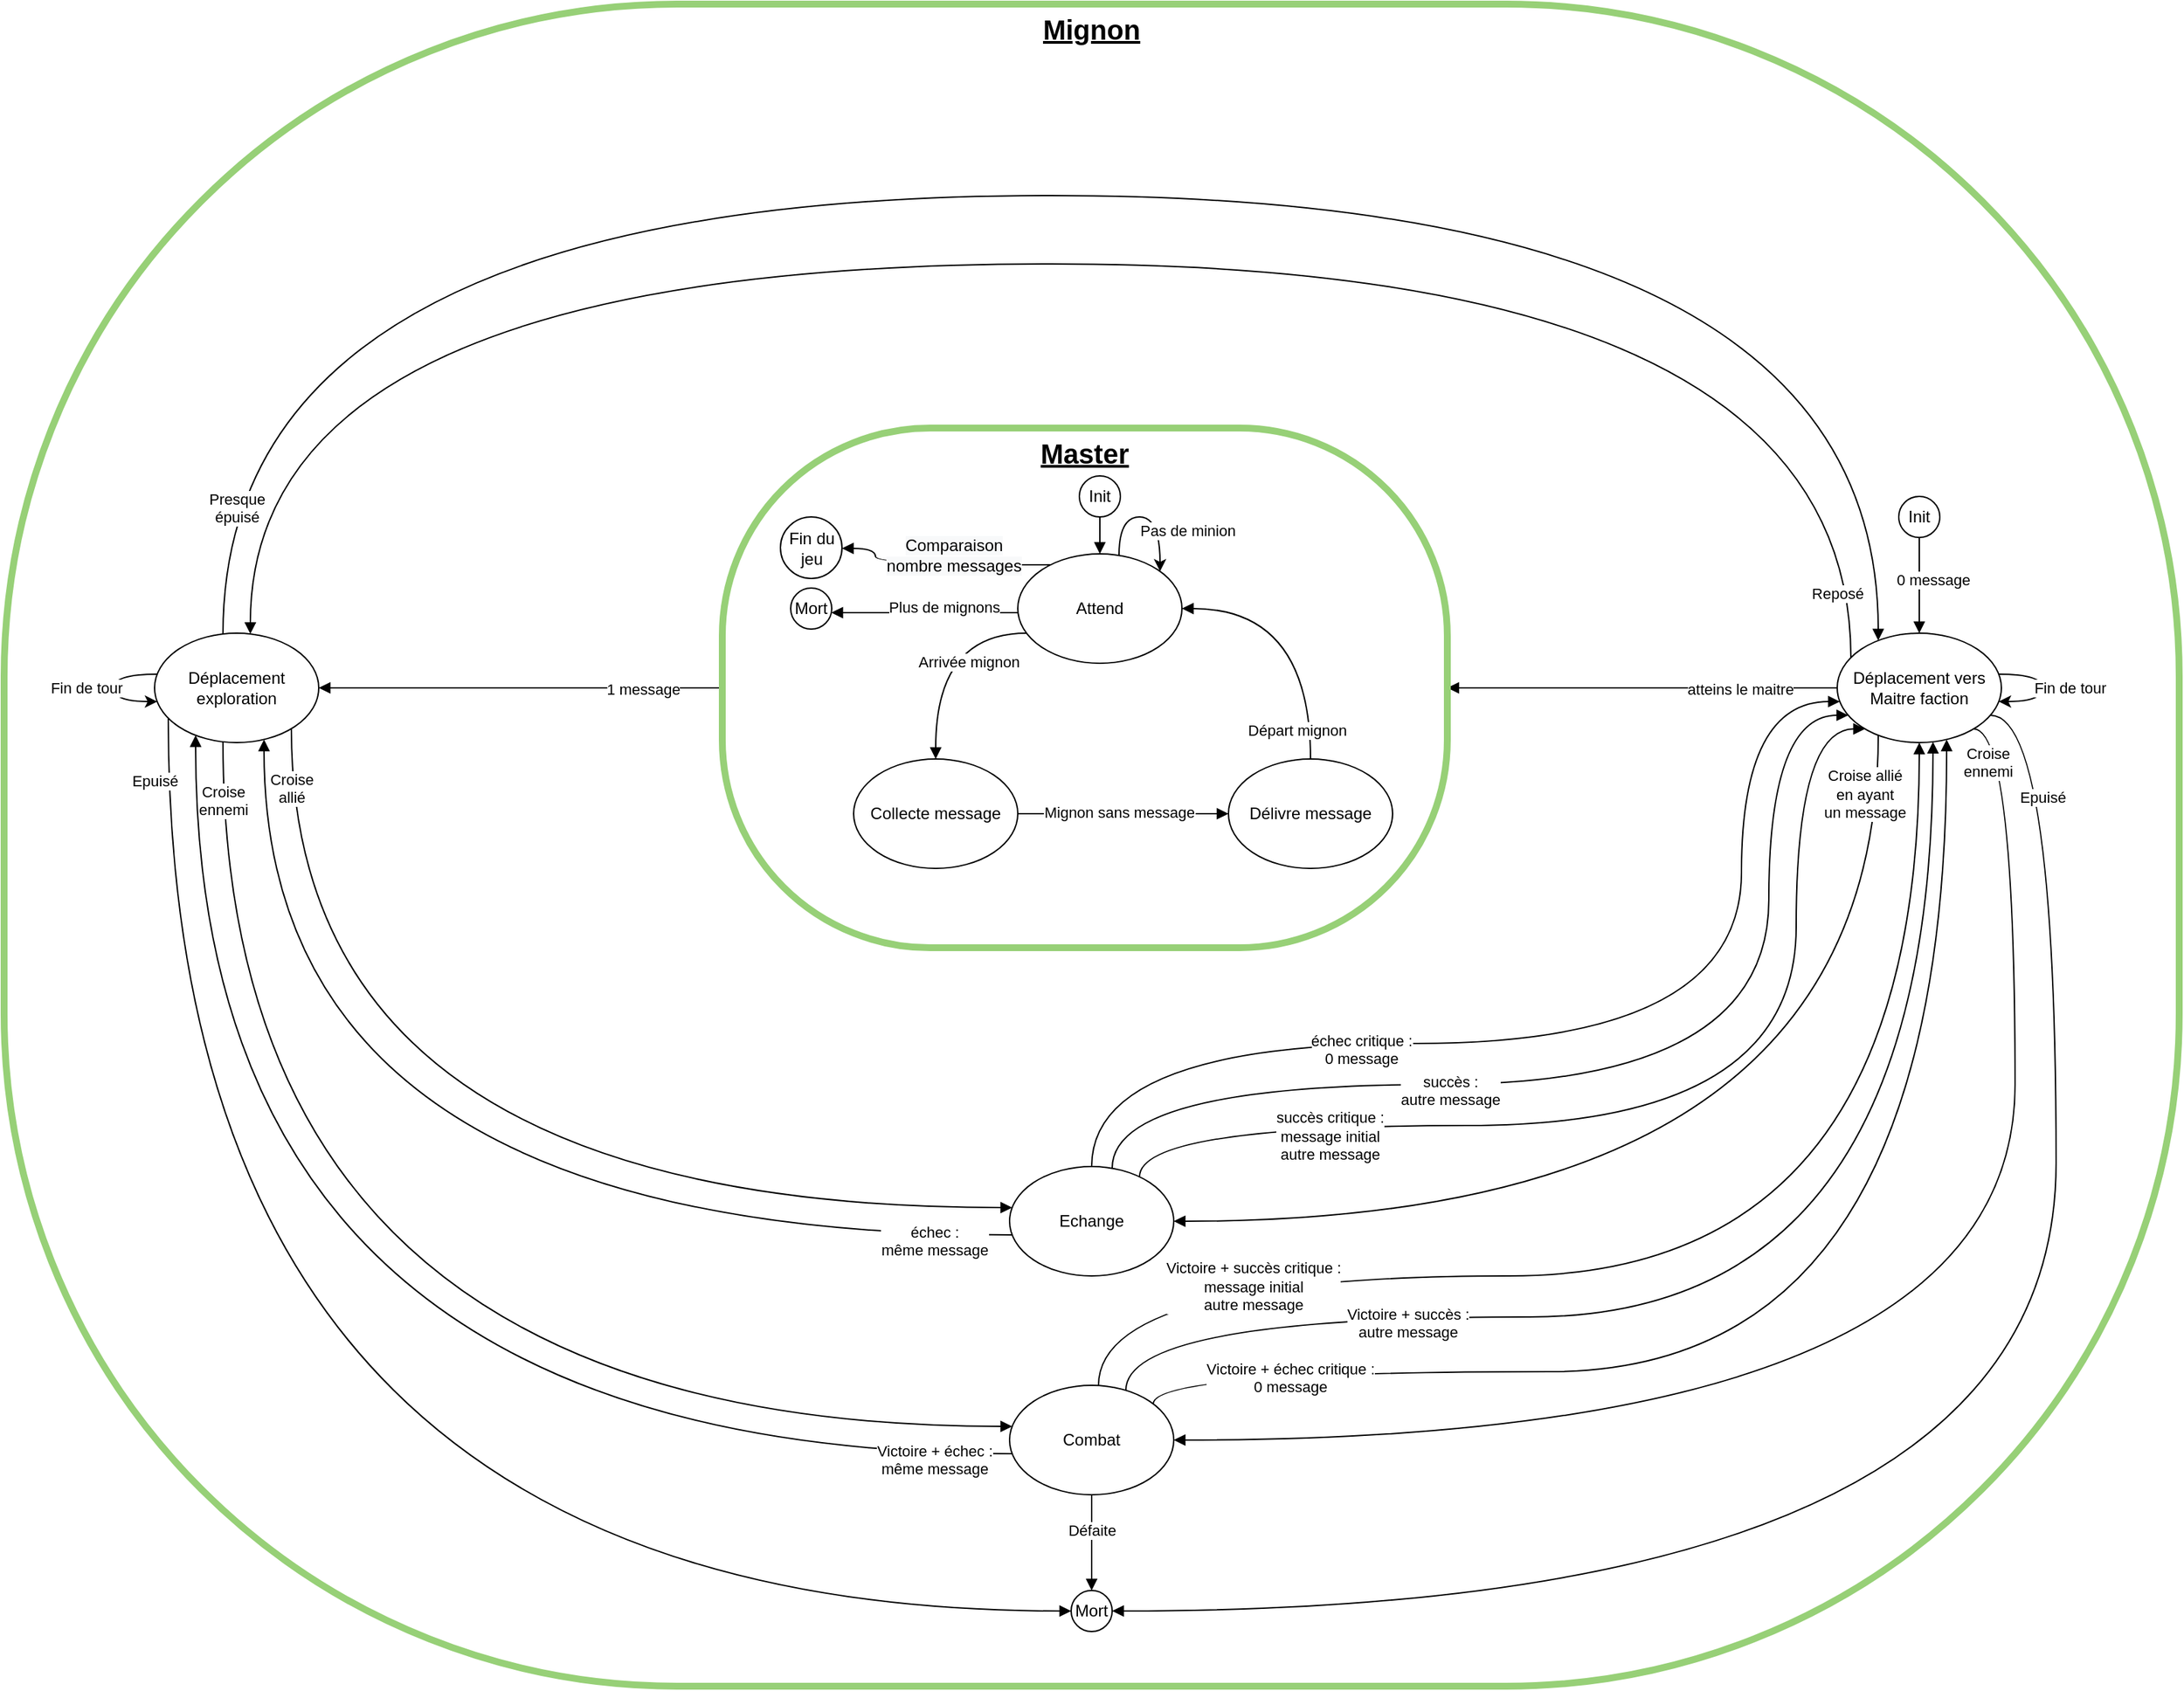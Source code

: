 <mxfile version="15.7.3" type="device"><diagram id="q_s2pD9AUIf0P6xuWTzg" name="Page-1"><mxGraphModel dx="560" dy="898" grid="1" gridSize="10" guides="1" tooltips="1" connect="1" arrows="1" fold="1" page="1" pageScale="1" pageWidth="827" pageHeight="1169" math="0" shadow="0"><root><mxCell id="0"/><mxCell id="1" parent="0"/><mxCell id="hhXlQBwQryzKbZ6QnJjO-1" value="Mignon" style="rounded=1;whiteSpace=wrap;html=1;strokeColor=#97D077;strokeWidth=5;fillColor=none;verticalAlign=top;fontStyle=5;fontSize=20;arcSize=40;" parent="1" vertex="1"><mxGeometry x="20" y="40" width="1590" height="1230" as="geometry"/></mxCell><mxCell id="hhXlQBwQryzKbZ6QnJjO-2" value="Epuisé" style="edgeStyle=orthogonalEdgeStyle;curved=1;orthogonalLoop=1;jettySize=auto;html=1;endArrow=block;endSize=6;targetPerimeterSpacing=0;verticalAlign=bottom;" parent="1" source="hhXlQBwQryzKbZ6QnJjO-4" target="hhXlQBwQryzKbZ6QnJjO-16" edge="1"><mxGeometry x="-0.916" y="-10" relative="1" as="geometry"><Array as="points"><mxPoint x="140" y="1215"/></Array><mxPoint as="offset"/></mxGeometry></mxCell><mxCell id="hhXlQBwQryzKbZ6QnJjO-3" value="Presque&lt;br&gt;épuisé" style="edgeStyle=orthogonalEdgeStyle;curved=1;orthogonalLoop=1;jettySize=auto;html=1;endArrow=block;endSize=6;targetPerimeterSpacing=0;verticalAlign=bottom;" parent="1" source="hhXlQBwQryzKbZ6QnJjO-4" target="hhXlQBwQryzKbZ6QnJjO-15" edge="1"><mxGeometry x="-0.917" y="-10" relative="1" as="geometry"><Array as="points"><mxPoint x="180" y="180"/><mxPoint x="1390" y="180"/></Array><mxPoint as="offset"/></mxGeometry></mxCell><mxCell id="hhXlQBwQryzKbZ6QnJjO-4" value="Déplacement&lt;br&gt;exploration" style="ellipse;whiteSpace=wrap;html=1;strokeColor=default;strokeWidth=1;" parent="1" vertex="1"><mxGeometry x="130" y="500" width="120" height="80" as="geometry"/></mxCell><mxCell id="hhXlQBwQryzKbZ6QnJjO-5" value="Défaite" style="edgeStyle=orthogonalEdgeStyle;curved=1;orthogonalLoop=1;jettySize=auto;html=1;endArrow=block;endSize=6;targetPerimeterSpacing=0;verticalAlign=bottom;" parent="1" source="hhXlQBwQryzKbZ6QnJjO-7" target="hhXlQBwQryzKbZ6QnJjO-16" edge="1"><mxGeometry relative="1" as="geometry"><Array as="points"><mxPoint x="820" y="1110"/><mxPoint x="820" y="1110"/></Array></mxGeometry></mxCell><mxCell id="hhXlQBwQryzKbZ6QnJjO-6" value="Victoire + succès :&lt;br&gt;autre message" style="edgeStyle=orthogonalEdgeStyle;curved=1;orthogonalLoop=1;jettySize=auto;html=1;endArrow=block;endSize=6;targetPerimeterSpacing=0;verticalAlign=bottom;" parent="1" source="hhXlQBwQryzKbZ6QnJjO-7" target="hhXlQBwQryzKbZ6QnJjO-15" edge="1"><mxGeometry x="-0.512" y="-20" relative="1" as="geometry"><mxPoint x="832" y="580" as="sourcePoint"/><Array as="points"><mxPoint x="840" y="1000"/><mxPoint x="1430" y="1000"/></Array><mxPoint as="offset"/></mxGeometry></mxCell><mxCell id="hhXlQBwQryzKbZ6QnJjO-7" value="Combat" style="ellipse;whiteSpace=wrap;html=1;strokeColor=default;strokeWidth=1;" parent="1" vertex="1"><mxGeometry x="755" y="1050" width="120" height="80" as="geometry"/></mxCell><mxCell id="hhXlQBwQryzKbZ6QnJjO-8" value="Echange" style="ellipse;whiteSpace=wrap;html=1;strokeColor=default;strokeWidth=1;" parent="1" vertex="1"><mxGeometry x="755" y="890" width="120" height="80" as="geometry"/></mxCell><mxCell id="hhXlQBwQryzKbZ6QnJjO-9" value="Init" style="ellipse;whiteSpace=wrap;html=1;aspect=fixed;strokeColor=default;strokeWidth=1;" parent="1" vertex="1"><mxGeometry x="1405" y="400" width="30" height="30" as="geometry"/></mxCell><mxCell id="hhXlQBwQryzKbZ6QnJjO-10" value="0 message" style="html=1;verticalAlign=bottom;endArrow=block;endSize=6;targetPerimeterSpacing=0;edgeStyle=orthogonalEdgeStyle;curved=1;" parent="1" source="hhXlQBwQryzKbZ6QnJjO-9" target="hhXlQBwQryzKbZ6QnJjO-15" edge="1"><mxGeometry x="0.143" y="10" width="80" relative="1" as="geometry"><mxPoint x="416" y="310" as="sourcePoint"/><mxPoint x="496" y="310" as="targetPoint"/><mxPoint as="offset"/></mxGeometry></mxCell><mxCell id="hhXlQBwQryzKbZ6QnJjO-11" value="Croise&lt;br&gt;ennemi" style="html=1;verticalAlign=bottom;endArrow=block;endSize=6;targetPerimeterSpacing=0;edgeStyle=orthogonalEdgeStyle;curved=1;" parent="1" source="hhXlQBwQryzKbZ6QnJjO-4" target="hhXlQBwQryzKbZ6QnJjO-7" edge="1"><mxGeometry x="-0.891" width="80" relative="1" as="geometry"><mxPoint x="456" y="470" as="sourcePoint"/><mxPoint x="611" y="400" as="targetPoint"/><Array as="points"><mxPoint x="180" y="1080"/></Array><mxPoint as="offset"/></mxGeometry></mxCell><mxCell id="hhXlQBwQryzKbZ6QnJjO-12" value="Croise&lt;br&gt;allié" style="html=1;verticalAlign=bottom;endArrow=block;endSize=6;targetPerimeterSpacing=0;edgeStyle=orthogonalEdgeStyle;curved=1;" parent="1" source="hhXlQBwQryzKbZ6QnJjO-4" target="hhXlQBwQryzKbZ6QnJjO-8" edge="1"><mxGeometry x="-0.866" width="80" relative="1" as="geometry"><mxPoint x="646" y="290" as="sourcePoint"/><mxPoint x="646" y="370" as="targetPoint"/><Array as="points"><mxPoint x="230" y="920"/></Array><mxPoint as="offset"/></mxGeometry></mxCell><mxCell id="hhXlQBwQryzKbZ6QnJjO-13" value="Epuisé" style="edgeStyle=orthogonalEdgeStyle;curved=1;orthogonalLoop=1;jettySize=auto;html=1;endArrow=block;endSize=6;targetPerimeterSpacing=0;verticalAlign=bottom;" parent="1" source="hhXlQBwQryzKbZ6QnJjO-15" target="hhXlQBwQryzKbZ6QnJjO-16" edge="1"><mxGeometry x="-0.831" y="-10" relative="1" as="geometry"><Array as="points"><mxPoint x="1520" y="560"/><mxPoint x="1520" y="1215"/></Array><mxPoint as="offset"/></mxGeometry></mxCell><mxCell id="hhXlQBwQryzKbZ6QnJjO-14" value="Reposé" style="edgeStyle=orthogonalEdgeStyle;curved=1;orthogonalLoop=1;jettySize=auto;html=1;endArrow=block;endSize=6;targetPerimeterSpacing=0;verticalAlign=bottom;" parent="1" source="hhXlQBwQryzKbZ6QnJjO-15" target="hhXlQBwQryzKbZ6QnJjO-4" edge="1"><mxGeometry x="-0.956" y="10" relative="1" as="geometry"><Array as="points"><mxPoint x="1370" y="230"/><mxPoint x="200" y="230"/></Array><mxPoint as="offset"/></mxGeometry></mxCell><mxCell id="hhXlQBwQryzKbZ6QnJjO-15" value="Déplacement vers&lt;br&gt;Maitre faction" style="ellipse;whiteSpace=wrap;html=1;strokeColor=default;strokeWidth=1;" parent="1" vertex="1"><mxGeometry x="1360" y="500" width="120" height="80" as="geometry"/></mxCell><mxCell id="hhXlQBwQryzKbZ6QnJjO-16" value="Mort" style="ellipse;whiteSpace=wrap;html=1;strokeColor=default;strokeWidth=1;" parent="1" vertex="1"><mxGeometry x="800" y="1200" width="30" height="30" as="geometry"/></mxCell><mxCell id="hhXlQBwQryzKbZ6QnJjO-17" value="Croise&lt;br&gt;ennemi" style="html=1;verticalAlign=bottom;endArrow=block;endSize=6;targetPerimeterSpacing=0;edgeStyle=orthogonalEdgeStyle;curved=1;" parent="1" source="hhXlQBwQryzKbZ6QnJjO-15" target="hhXlQBwQryzKbZ6QnJjO-7" edge="1"><mxGeometry x="-0.879" y="-20" width="80" relative="1" as="geometry"><mxPoint x="646" y="290" as="sourcePoint"/><mxPoint x="636" y="410" as="targetPoint"/><Array as="points"><mxPoint x="1490" y="570"/><mxPoint x="1490" y="1090"/></Array><mxPoint as="offset"/></mxGeometry></mxCell><mxCell id="hhXlQBwQryzKbZ6QnJjO-18" value="atteins le maitre" style="html=1;verticalAlign=bottom;endArrow=block;endSize=6;targetPerimeterSpacing=0;edgeStyle=orthogonalEdgeStyle;curved=1;" parent="1" source="hhXlQBwQryzKbZ6QnJjO-15" target="hhXlQBwQryzKbZ6QnJjO-30" edge="1"><mxGeometry x="-0.5" y="10" width="80" relative="1" as="geometry"><mxPoint x="646" y="530" as="sourcePoint"/><mxPoint x="1180" y="540" as="targetPoint"/><mxPoint as="offset"/></mxGeometry></mxCell><mxCell id="hhXlQBwQryzKbZ6QnJjO-19" value="1 message" style="html=1;verticalAlign=bottom;endArrow=block;endSize=6;targetPerimeterSpacing=0;edgeStyle=orthogonalEdgeStyle;curved=1;" parent="1" source="hhXlQBwQryzKbZ6QnJjO-30" target="hhXlQBwQryzKbZ6QnJjO-4" edge="1"><mxGeometry x="-0.6" y="10" width="80" relative="1" as="geometry"><mxPoint x="390" y="530" as="sourcePoint"/><mxPoint x="836" y="410" as="targetPoint"/><mxPoint x="1" as="offset"/></mxGeometry></mxCell><mxCell id="hhXlQBwQryzKbZ6QnJjO-21" value="succès :&lt;br&gt;autre message" style="html=1;verticalAlign=bottom;endArrow=block;endSize=6;targetPerimeterSpacing=0;edgeStyle=orthogonalEdgeStyle;curved=1;" parent="1" source="hhXlQBwQryzKbZ6QnJjO-8" target="hhXlQBwQryzKbZ6QnJjO-15" edge="1"><mxGeometry x="-0.29" y="-20" width="80" relative="1" as="geometry"><mxPoint x="906" y="290" as="sourcePoint"/><mxPoint x="1036" y="290" as="targetPoint"/><mxPoint as="offset"/><Array as="points"><mxPoint x="830" y="830"/><mxPoint x="1310" y="830"/><mxPoint x="1310" y="560"/></Array></mxGeometry></mxCell><mxCell id="hhXlQBwQryzKbZ6QnJjO-22" value="succès critique : &lt;br&gt;message initial&lt;br&gt;autre message" style="html=1;verticalAlign=bottom;endArrow=block;endSize=6;targetPerimeterSpacing=0;edgeStyle=orthogonalEdgeStyle;curved=1;startArrow=none;" parent="1" source="hhXlQBwQryzKbZ6QnJjO-8" target="hhXlQBwQryzKbZ6QnJjO-15" edge="1"><mxGeometry x="-0.589" y="-30" width="80" relative="1" as="geometry"><mxPoint x="1200" y="550" as="sourcePoint"/><mxPoint x="985.98" y="280" as="targetPoint"/><mxPoint as="offset"/><Array as="points"><mxPoint x="850" y="860"/><mxPoint x="1330" y="860"/><mxPoint x="1330" y="570"/></Array></mxGeometry></mxCell><mxCell id="hhXlQBwQryzKbZ6QnJjO-23" value="Croise allié &lt;br&gt;en ayant&lt;br&gt;un message" style="html=1;verticalAlign=bottom;endArrow=block;endSize=6;targetPerimeterSpacing=0;edgeStyle=orthogonalEdgeStyle;curved=1;" parent="1" source="hhXlQBwQryzKbZ6QnJjO-15" target="hhXlQBwQryzKbZ6QnJjO-8" edge="1"><mxGeometry x="-0.85" y="-10" width="80" relative="1" as="geometry"><mxPoint x="1063" y="310.002" as="sourcePoint"/><mxPoint x="812" y="584.32" as="targetPoint"/><Array as="points"><mxPoint x="1390" y="930"/></Array><mxPoint as="offset"/></mxGeometry></mxCell><mxCell id="hhXlQBwQryzKbZ6QnJjO-24" value="échec :&lt;br&gt;même message" style="html=1;verticalAlign=bottom;endArrow=block;endSize=6;targetPerimeterSpacing=0;edgeStyle=orthogonalEdgeStyle;curved=1;" parent="1" source="hhXlQBwQryzKbZ6QnJjO-8" target="hhXlQBwQryzKbZ6QnJjO-4" edge="1"><mxGeometry x="-0.875" y="20" width="80" relative="1" as="geometry"><mxPoint x="722" y="360" as="sourcePoint"/><mxPoint x="482" y="480" as="targetPoint"/><Array as="points"><mxPoint x="210" y="940"/></Array><mxPoint as="offset"/></mxGeometry></mxCell><mxCell id="hhXlQBwQryzKbZ6QnJjO-25" value="échec critique : &lt;br&gt;0 message" style="html=1;verticalAlign=bottom;endArrow=block;endSize=6;targetPerimeterSpacing=0;edgeStyle=orthogonalEdgeStyle;curved=1;" parent="1" source="hhXlQBwQryzKbZ6QnJjO-8" target="hhXlQBwQryzKbZ6QnJjO-15" edge="1"><mxGeometry x="-0.354" y="-20" width="80" relative="1" as="geometry"><mxPoint x="849.095" y="460" as="sourcePoint"/><mxPoint x="1004.038" y="320" as="targetPoint"/><mxPoint as="offset"/><Array as="points"><mxPoint x="815" y="800"/><mxPoint x="1290" y="800"/><mxPoint x="1290" y="550"/></Array></mxGeometry></mxCell><mxCell id="hhXlQBwQryzKbZ6QnJjO-26" value="Victoire + succès critique :&lt;br&gt;message initial&lt;br&gt;autre message" style="edgeStyle=orthogonalEdgeStyle;curved=1;orthogonalLoop=1;jettySize=auto;html=1;endArrow=block;endSize=6;targetPerimeterSpacing=0;verticalAlign=bottom;" parent="1" source="hhXlQBwQryzKbZ6QnJjO-7" target="hhXlQBwQryzKbZ6QnJjO-15" edge="1"><mxGeometry x="-0.638" y="-30" relative="1" as="geometry"><mxPoint x="851" y="600" as="sourcePoint"/><mxPoint x="1092" y="332" as="targetPoint"/><Array as="points"><mxPoint x="820" y="970"/><mxPoint x="1420" y="970"/></Array><mxPoint as="offset"/></mxGeometry></mxCell><mxCell id="hhXlQBwQryzKbZ6QnJjO-27" value="Victoire + échec :&lt;br&gt;même message" style="edgeStyle=orthogonalEdgeStyle;curved=1;orthogonalLoop=1;jettySize=auto;html=1;endArrow=block;endSize=6;targetPerimeterSpacing=0;verticalAlign=bottom;" parent="1" source="hhXlQBwQryzKbZ6QnJjO-7" target="hhXlQBwQryzKbZ6QnJjO-4" edge="1"><mxGeometry x="-0.899" y="20" relative="1" as="geometry"><mxPoint x="602" y="710" as="sourcePoint"/><mxPoint x="642" y="420" as="targetPoint"/><mxPoint as="offset"/><Array as="points"><mxPoint x="160" y="1100"/></Array></mxGeometry></mxCell><mxCell id="hhXlQBwQryzKbZ6QnJjO-28" value="Victoire + échec critique :&lt;br&gt;0 message" style="edgeStyle=orthogonalEdgeStyle;curved=1;orthogonalLoop=1;jettySize=auto;html=1;endArrow=block;endSize=6;targetPerimeterSpacing=0;verticalAlign=bottom;" parent="1" source="hhXlQBwQryzKbZ6QnJjO-7" target="hhXlQBwQryzKbZ6QnJjO-15" edge="1"><mxGeometry x="-0.768" y="-20" relative="1" as="geometry"><mxPoint x="833.426" y="628.284" as="sourcePoint"/><mxPoint x="1116" y="300" as="targetPoint"/><Array as="points"><mxPoint x="860" y="1040"/><mxPoint x="1440" y="1040"/></Array><mxPoint as="offset"/></mxGeometry></mxCell><mxCell id="hhXlQBwQryzKbZ6QnJjO-29" value="" style="group" parent="1" vertex="1" connectable="0"><mxGeometry x="500" y="290" width="620" height="510" as="geometry"/></mxCell><mxCell id="hhXlQBwQryzKbZ6QnJjO-30" value="Master" style="rounded=1;whiteSpace=wrap;html=1;strokeColor=#97D077;strokeWidth=5;fillColor=none;verticalAlign=top;fontStyle=5;fontSize=20;arcSize=40;" parent="hhXlQBwQryzKbZ6QnJjO-29" vertex="1"><mxGeometry x="45" y="60" width="530" height="380" as="geometry"/></mxCell><mxCell id="hhXlQBwQryzKbZ6QnJjO-31" value="Init" style="ellipse;whiteSpace=wrap;html=1;aspect=fixed;strokeColor=default;strokeWidth=1;" parent="hhXlQBwQryzKbZ6QnJjO-29" vertex="1"><mxGeometry x="306" y="95" width="30" height="30" as="geometry"/></mxCell><mxCell id="hhXlQBwQryzKbZ6QnJjO-32" value="Attend" style="ellipse;whiteSpace=wrap;html=1;strokeColor=default;strokeWidth=1;" parent="hhXlQBwQryzKbZ6QnJjO-29" vertex="1"><mxGeometry x="261" y="152" width="120" height="80" as="geometry"/></mxCell><mxCell id="hhXlQBwQryzKbZ6QnJjO-33" style="edgeStyle=orthogonalEdgeStyle;curved=1;orthogonalLoop=1;jettySize=auto;html=1;fontSize=20;endArrow=block;endSize=6;targetPerimeterSpacing=0;strokeWidth=1;verticalAlign=bottom;" parent="hhXlQBwQryzKbZ6QnJjO-29" source="hhXlQBwQryzKbZ6QnJjO-31" target="hhXlQBwQryzKbZ6QnJjO-32" edge="1"><mxGeometry relative="1" as="geometry"/></mxCell><mxCell id="hhXlQBwQryzKbZ6QnJjO-34" value="Collecte message" style="ellipse;whiteSpace=wrap;html=1;strokeColor=default;strokeWidth=1;" parent="hhXlQBwQryzKbZ6QnJjO-29" vertex="1"><mxGeometry x="141" y="302" width="120" height="80" as="geometry"/></mxCell><mxCell id="hhXlQBwQryzKbZ6QnJjO-35" value="&lt;div&gt;Arrivée mignon&lt;/div&gt;" style="edgeStyle=orthogonalEdgeStyle;curved=1;orthogonalLoop=1;jettySize=auto;html=1;endArrow=block;endSize=6;targetPerimeterSpacing=0;verticalAlign=bottom;" parent="hhXlQBwQryzKbZ6QnJjO-29" source="hhXlQBwQryzKbZ6QnJjO-32" target="hhXlQBwQryzKbZ6QnJjO-34" edge="1"><mxGeometry x="0.217" y="24" relative="1" as="geometry"><Array as="points"><mxPoint x="201" y="210"/></Array><mxPoint as="offset"/></mxGeometry></mxCell><mxCell id="hhXlQBwQryzKbZ6QnJjO-36" value="Départ mignon" style="edgeStyle=orthogonalEdgeStyle;curved=1;orthogonalLoop=1;jettySize=auto;html=1;endArrow=block;endSize=6;targetPerimeterSpacing=0;verticalAlign=bottom;" parent="hhXlQBwQryzKbZ6QnJjO-29" source="hhXlQBwQryzKbZ6QnJjO-37" target="hhXlQBwQryzKbZ6QnJjO-32" edge="1"><mxGeometry x="-0.882" y="10" relative="1" as="geometry"><Array as="points"><mxPoint x="475" y="192"/></Array><mxPoint as="offset"/></mxGeometry></mxCell><mxCell id="hhXlQBwQryzKbZ6QnJjO-37" value="Délivre message" style="ellipse;whiteSpace=wrap;html=1;strokeColor=default;strokeWidth=1;" parent="hhXlQBwQryzKbZ6QnJjO-29" vertex="1"><mxGeometry x="415" y="302" width="120" height="80" as="geometry"/></mxCell><mxCell id="hhXlQBwQryzKbZ6QnJjO-39" value="Mignon sans message" style="edgeStyle=orthogonalEdgeStyle;curved=1;orthogonalLoop=1;jettySize=auto;html=1;endArrow=block;endSize=6;targetPerimeterSpacing=0;verticalAlign=bottom;" parent="hhXlQBwQryzKbZ6QnJjO-29" source="hhXlQBwQryzKbZ6QnJjO-34" target="hhXlQBwQryzKbZ6QnJjO-37" edge="1"><mxGeometry x="-0.039" y="-8" relative="1" as="geometry"><mxPoint as="offset"/></mxGeometry></mxCell><mxCell id="hhXlQBwQryzKbZ6QnJjO-42" value="Fin du jeu" style="ellipse;whiteSpace=wrap;html=1;strokeColor=default;strokeWidth=1;" parent="hhXlQBwQryzKbZ6QnJjO-29" vertex="1"><mxGeometry x="87.5" y="125" width="45" height="45" as="geometry"/></mxCell><mxCell id="hhXlQBwQryzKbZ6QnJjO-43" value="&lt;span style=&quot;font-size: 12px ; background-color: rgb(248 , 249 , 250)&quot;&gt;Comparaison&lt;br&gt;nombre messages&lt;/span&gt;" style="edgeStyle=orthogonalEdgeStyle;curved=1;orthogonalLoop=1;jettySize=auto;html=1;endArrow=block;endSize=6;targetPerimeterSpacing=0;verticalAlign=bottom;" parent="hhXlQBwQryzKbZ6QnJjO-29" source="hhXlQBwQryzKbZ6QnJjO-32" target="hhXlQBwQryzKbZ6QnJjO-42" edge="1"><mxGeometry x="-0.149" y="10" relative="1" as="geometry"><Array as="points"><mxPoint x="157" y="160"/><mxPoint x="157" y="148"/></Array><mxPoint x="-1" as="offset"/></mxGeometry></mxCell><mxCell id="hhXlQBwQryzKbZ6QnJjO-44" value="Mort" style="ellipse;whiteSpace=wrap;html=1;strokeColor=default;strokeWidth=1;" parent="hhXlQBwQryzKbZ6QnJjO-29" vertex="1"><mxGeometry x="95" y="177" width="30" height="30" as="geometry"/></mxCell><mxCell id="hhXlQBwQryzKbZ6QnJjO-45" value="Plus de mignons" style="edgeStyle=orthogonalEdgeStyle;curved=1;orthogonalLoop=1;jettySize=auto;html=1;endArrow=block;endSize=6;targetPerimeterSpacing=0;verticalAlign=bottom;" parent="hhXlQBwQryzKbZ6QnJjO-29" source="hhXlQBwQryzKbZ6QnJjO-32" target="hhXlQBwQryzKbZ6QnJjO-44" edge="1"><mxGeometry x="-0.203" y="5" relative="1" as="geometry"><Array as="points"><mxPoint x="235" y="195"/><mxPoint x="235" y="195"/></Array><mxPoint as="offset"/></mxGeometry></mxCell><mxCell id="hhXlQBwQryzKbZ6QnJjO-47" value="Pas de minion" style="edgeStyle=orthogonalEdgeStyle;rounded=0;orthogonalLoop=1;jettySize=auto;html=1;curved=1;" parent="hhXlQBwQryzKbZ6QnJjO-29" source="hhXlQBwQryzKbZ6QnJjO-32" target="hhXlQBwQryzKbZ6QnJjO-32" edge="1"><mxGeometry x="0.391" y="20" relative="1" as="geometry"><Array as="points"><mxPoint x="335" y="125"/><mxPoint x="365" y="135"/></Array><mxPoint as="offset"/></mxGeometry></mxCell><mxCell id="hhXlQBwQryzKbZ6QnJjO-48" value="Fin de tour" style="edgeStyle=orthogonalEdgeStyle;curved=1;rounded=0;orthogonalLoop=1;jettySize=auto;html=1;" parent="1" source="hhXlQBwQryzKbZ6QnJjO-4" target="hhXlQBwQryzKbZ6QnJjO-4" edge="1"><mxGeometry y="-20" relative="1" as="geometry"><Array as="points"><mxPoint x="100" y="540"/></Array><mxPoint as="offset"/></mxGeometry></mxCell><mxCell id="hhXlQBwQryzKbZ6QnJjO-49" value="Fin de tour" style="edgeStyle=orthogonalEdgeStyle;curved=1;rounded=0;orthogonalLoop=1;jettySize=auto;html=1;" parent="1" source="hhXlQBwQryzKbZ6QnJjO-15" target="hhXlQBwQryzKbZ6QnJjO-15" edge="1"><mxGeometry y="20" relative="1" as="geometry"><Array as="points"><mxPoint x="1510" y="540"/></Array><mxPoint as="offset"/></mxGeometry></mxCell></root></mxGraphModel></diagram></mxfile>